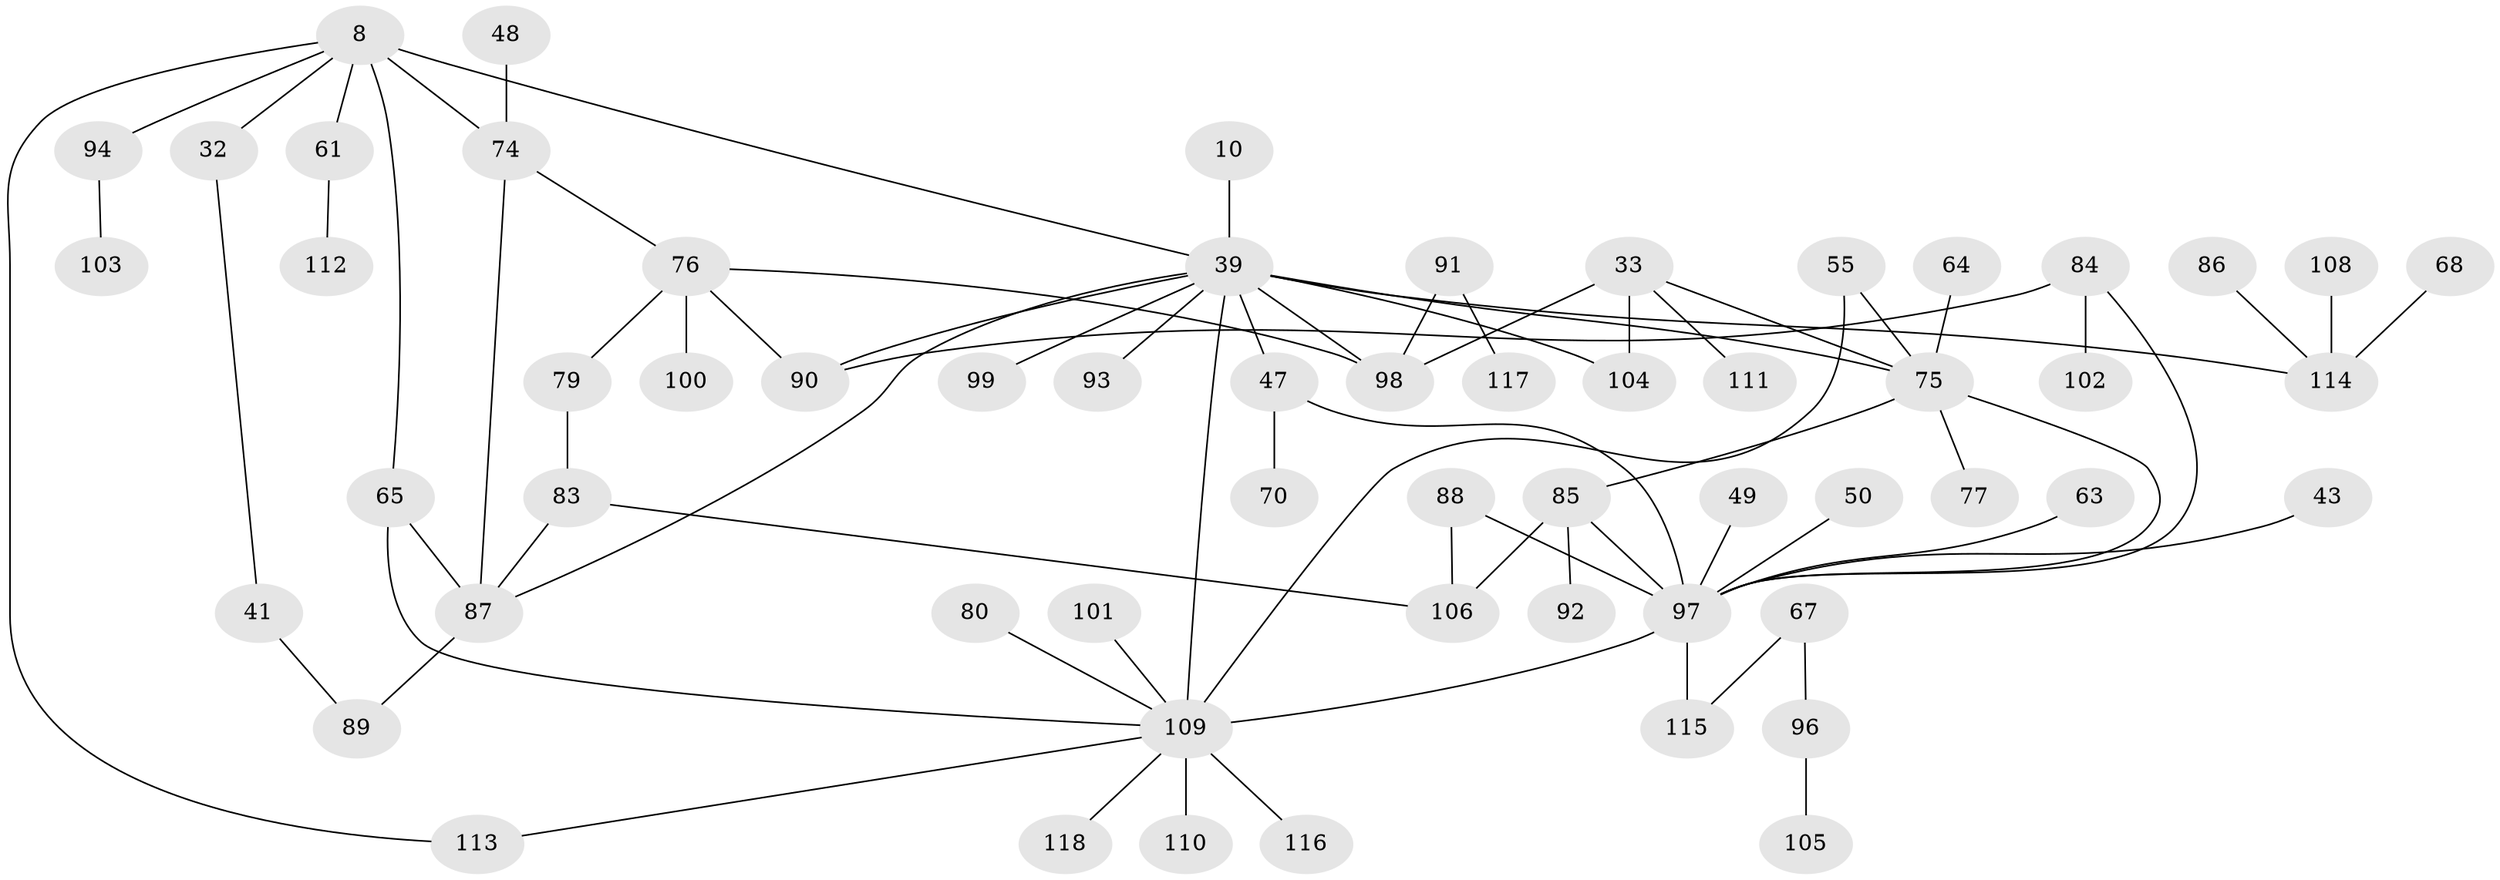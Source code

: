 // original degree distribution, {7: 0.01694915254237288, 5: 0.0423728813559322, 12: 0.00847457627118644, 4: 0.06779661016949153, 2: 0.3559322033898305, 1: 0.288135593220339, 8: 0.00847457627118644, 6: 0.01694915254237288, 3: 0.19491525423728814}
// Generated by graph-tools (version 1.1) at 2025/41/03/09/25 04:41:29]
// undirected, 59 vertices, 75 edges
graph export_dot {
graph [start="1"]
  node [color=gray90,style=filled];
  8;
  10;
  32;
  33 [super="+28"];
  39 [super="+5+3"];
  41;
  43;
  47 [super="+31"];
  48;
  49;
  50;
  55;
  61;
  63;
  64;
  65;
  67;
  68;
  70;
  74 [super="+29"];
  75 [super="+25+45+51"];
  76 [super="+57"];
  77;
  79;
  80;
  83 [super="+82"];
  84;
  85 [super="+38"];
  86;
  87 [super="+78+69+81"];
  88;
  89;
  90 [super="+27"];
  91;
  92;
  93;
  94;
  96;
  97 [super="+23+14+95"];
  98 [super="+73"];
  99;
  100;
  101;
  102;
  103;
  104 [super="+59"];
  105;
  106;
  108;
  109 [super="+66+107"];
  110;
  111;
  112;
  113 [super="+56"];
  114 [super="+21"];
  115 [super="+52"];
  116;
  117;
  118;
  8 -- 32;
  8 -- 61;
  8 -- 74 [weight=2];
  8 -- 94;
  8 -- 65;
  8 -- 39;
  8 -- 113;
  10 -- 39;
  32 -- 41;
  33 -- 111;
  33 -- 98 [weight=2];
  33 -- 104;
  33 -- 75;
  39 -- 99;
  39 -- 109 [weight=3];
  39 -- 47 [weight=2];
  39 -- 93;
  39 -- 114;
  39 -- 90;
  39 -- 98;
  39 -- 104;
  39 -- 87;
  39 -- 75 [weight=3];
  41 -- 89;
  43 -- 97;
  47 -- 70;
  47 -- 97 [weight=2];
  48 -- 74;
  49 -- 97;
  50 -- 97;
  55 -- 109;
  55 -- 75;
  61 -- 112;
  63 -- 97;
  64 -- 75;
  65 -- 87;
  65 -- 109;
  67 -- 96;
  67 -- 115;
  68 -- 114;
  74 -- 76;
  74 -- 87;
  75 -- 97;
  75 -- 85 [weight=2];
  75 -- 77;
  76 -- 98;
  76 -- 100;
  76 -- 90;
  76 -- 79;
  79 -- 83;
  80 -- 109;
  83 -- 87;
  83 -- 106;
  84 -- 102;
  84 -- 90;
  84 -- 97;
  85 -- 106;
  85 -- 92;
  85 -- 97;
  86 -- 114;
  87 -- 89;
  88 -- 106;
  88 -- 97;
  91 -- 117;
  91 -- 98;
  94 -- 103;
  96 -- 105;
  97 -- 109 [weight=3];
  97 -- 115;
  101 -- 109;
  108 -- 114;
  109 -- 110;
  109 -- 113;
  109 -- 116;
  109 -- 118;
}
